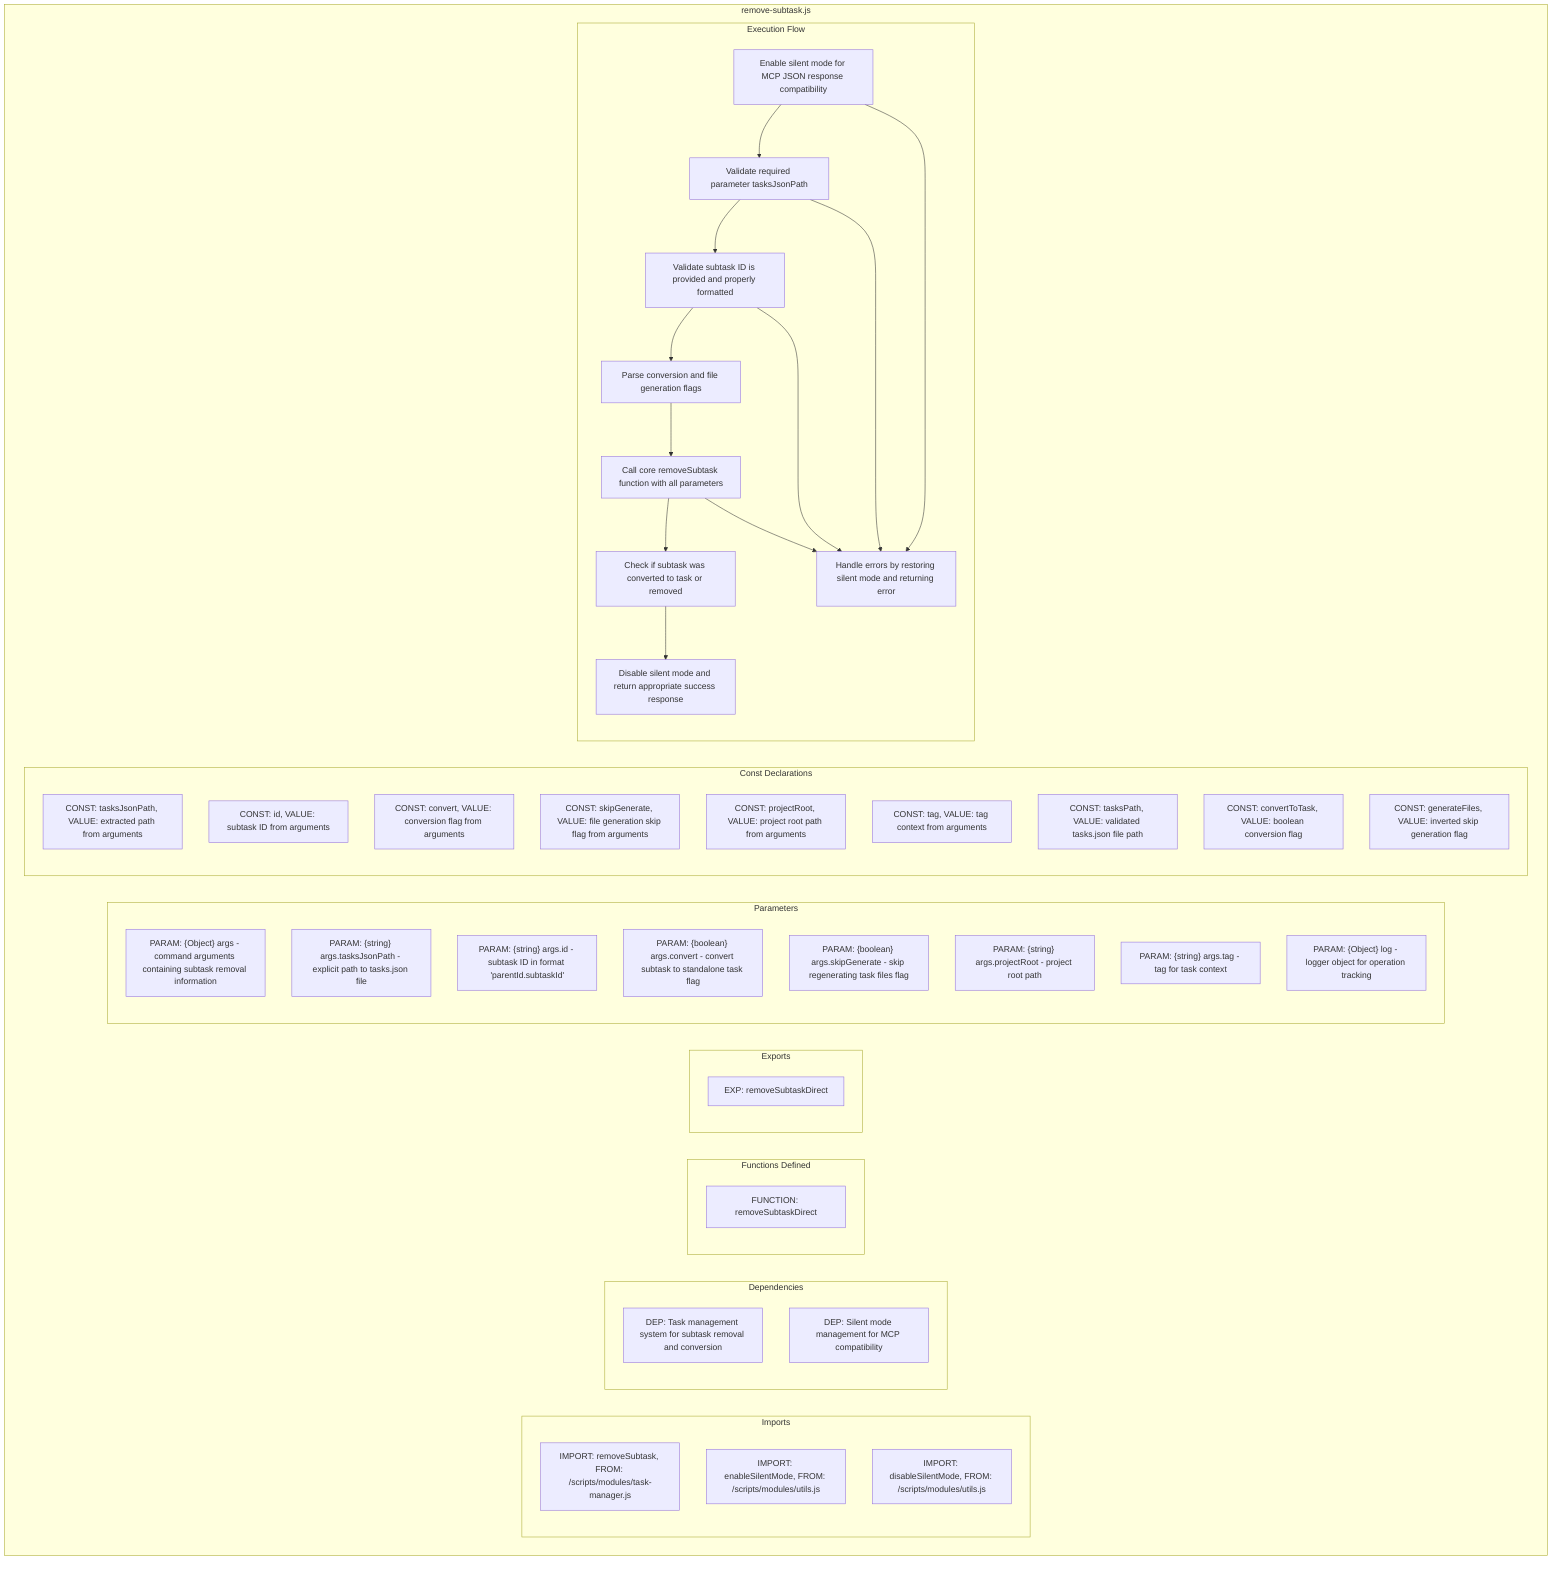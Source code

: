 flowchart TB
    subgraph Imports["Imports"]
        I1["IMPORT: removeSubtask, FROM: /scripts/modules/task-manager.js"]
        I2["IMPORT: enableSilentMode, FROM: /scripts/modules/utils.js"]
        I3["IMPORT: disableSilentMode, FROM: /scripts/modules/utils.js"]
    end
    
    subgraph Dependencies["Dependencies"]
        D1["DEP: Task management system for subtask removal and conversion"]
        D2["DEP: Silent mode management for MCP compatibility"]
    end
    
    subgraph FunctionsDefined["Functions Defined"]
        FU1["FUNCTION: removeSubtaskDirect"]
    end
    
    subgraph Exports["Exports"]
        E1["EXP: removeSubtaskDirect"]
    end
    
    subgraph Parameters["Parameters"]
        P1["PARAM: {Object} args - command arguments containing subtask removal information"]
        P2["PARAM: {string} args.tasksJsonPath - explicit path to tasks.json file"]
        P3["PARAM: {string} args.id - subtask ID in format 'parentId.subtaskId'"]
        P4["PARAM: {boolean} args.convert - convert subtask to standalone task flag"]
        P5["PARAM: {boolean} args.skipGenerate - skip regenerating task files flag"]
        P6["PARAM: {string} args.projectRoot - project root path"]
        P7["PARAM: {string} args.tag - tag for task context"]
        P8["PARAM: {Object} log - logger object for operation tracking"]
    end
    
    subgraph Constants["Const Declarations"]
        C1["CONST: tasksJsonPath, VALUE: extracted path from arguments"]
        C2["CONST: id, VALUE: subtask ID from arguments"]
        C3["CONST: convert, VALUE: conversion flag from arguments"]
        C4["CONST: skipGenerate, VALUE: file generation skip flag from arguments"]
        C5["CONST: projectRoot, VALUE: project root path from arguments"]
        C6["CONST: tag, VALUE: tag context from arguments"]
        C7["CONST: tasksPath, VALUE: validated tasks.json file path"]
        C8["CONST: convertToTask, VALUE: boolean conversion flag"]
        C9["CONST: generateFiles, VALUE: inverted skip generation flag"]
    end
    
    subgraph ExecutionFlow["Execution Flow"]
        FL1["Enable silent mode for MCP JSON response compatibility"]
        FL2["Validate required parameter tasksJsonPath"]
        FL3["Validate subtask ID is provided and properly formatted"]
        FL4["Parse conversion and file generation flags"]
        FL5["Call core removeSubtask function with all parameters"]
        FL6["Check if subtask was converted to task or removed"]
        FL7["Disable silent mode and return appropriate success response"]
        FL8["Handle errors by restoring silent mode and returning error"]
    end
    
    subgraph FileName["remove-subtask.js"]
        Imports
        Dependencies
        FunctionsDefined
        Exports
        Parameters
        Constants
        ExecutionFlow
    end
    
    FL1 --> FL2
    FL2 --> FL3
    FL3 --> FL4
    FL4 --> FL5
    FL5 --> FL6
    FL6 --> FL7
    FL1 --> FL8
    FL2 --> FL8
    FL3 --> FL8
    FL5 --> FL8